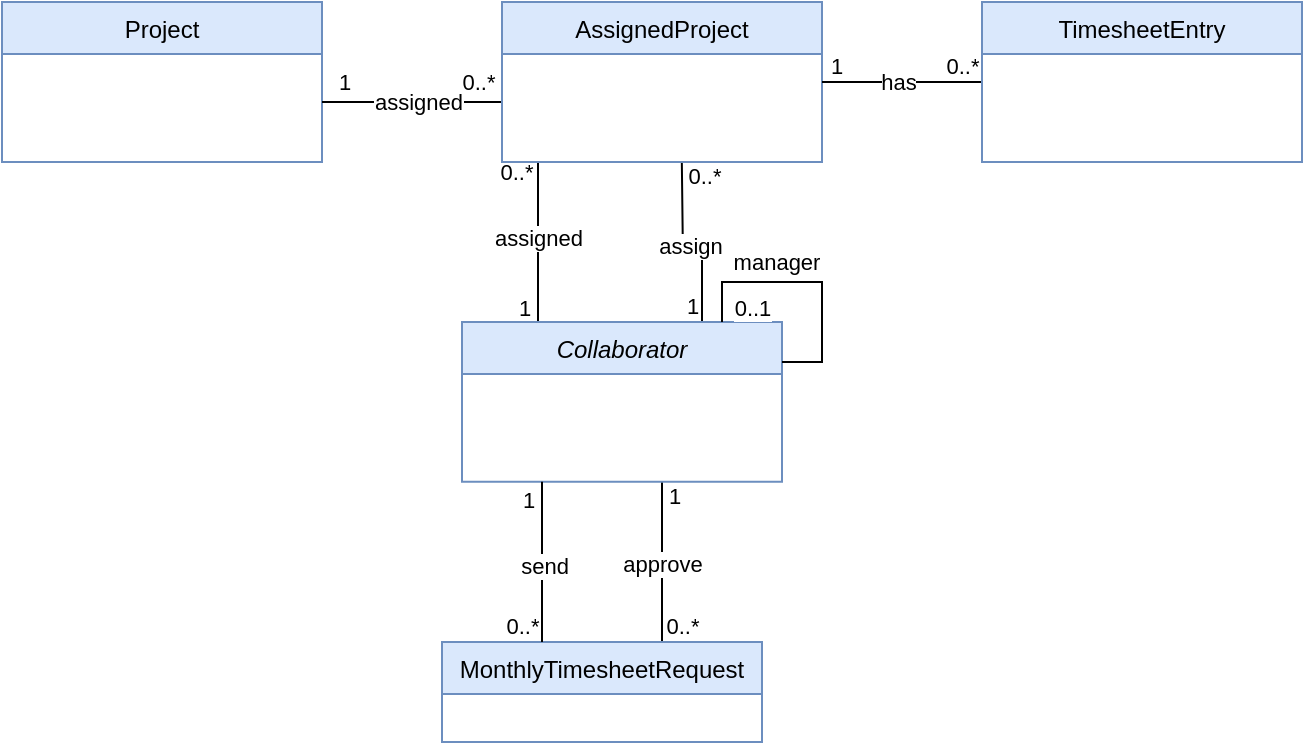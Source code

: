 <mxfile version="21.7.5" type="github">
  <diagram id="C5RBs43oDa-KdzZeNtuy" name="Page-1">
    <mxGraphModel dx="1007" dy="567" grid="1" gridSize="10" guides="1" tooltips="1" connect="1" arrows="1" fold="1" page="1" pageScale="1" pageWidth="827" pageHeight="1169" math="0" shadow="0">
      <root>
        <mxCell id="WIyWlLk6GJQsqaUBKTNV-0" />
        <mxCell id="WIyWlLk6GJQsqaUBKTNV-1" parent="WIyWlLk6GJQsqaUBKTNV-0" />
        <mxCell id="8Ijqcef0fHowgQhYwS5n-9" style="edgeStyle=orthogonalEdgeStyle;rounded=0;orthogonalLoop=1;jettySize=auto;html=1;strokeColor=default;endArrow=none;endFill=0;" edge="1" parent="WIyWlLk6GJQsqaUBKTNV-1">
          <mxGeometry relative="1" as="geometry">
            <mxPoint x="430" y="389.92" as="sourcePoint" />
            <mxPoint x="430" y="470" as="targetPoint" />
            <Array as="points" />
          </mxGeometry>
        </mxCell>
        <mxCell id="8Ijqcef0fHowgQhYwS5n-12" value="approve" style="edgeLabel;html=1;align=center;verticalAlign=middle;resizable=0;points=[];" vertex="1" connectable="0" parent="8Ijqcef0fHowgQhYwS5n-9">
          <mxGeometry x="0.015" relative="1" as="geometry">
            <mxPoint as="offset" />
          </mxGeometry>
        </mxCell>
        <mxCell id="8Ijqcef0fHowgQhYwS5n-15" value="0..*" style="edgeLabel;html=1;align=center;verticalAlign=middle;resizable=0;points=[];" vertex="1" connectable="0" parent="8Ijqcef0fHowgQhYwS5n-9">
          <mxGeometry x="0.839" y="-1" relative="1" as="geometry">
            <mxPoint x="11" y="-2" as="offset" />
          </mxGeometry>
        </mxCell>
        <mxCell id="8Ijqcef0fHowgQhYwS5n-16" value="1" style="edgeLabel;html=1;align=center;verticalAlign=middle;resizable=0;points=[];" vertex="1" connectable="0" parent="8Ijqcef0fHowgQhYwS5n-9">
          <mxGeometry x="-0.875" relative="1" as="geometry">
            <mxPoint x="6" y="2" as="offset" />
          </mxGeometry>
        </mxCell>
        <mxCell id="8Ijqcef0fHowgQhYwS5n-35" style="edgeStyle=orthogonalEdgeStyle;rounded=0;orthogonalLoop=1;jettySize=auto;html=1;exitX=0.25;exitY=0;exitDx=0;exitDy=0;endArrow=none;endFill=0;" edge="1" parent="WIyWlLk6GJQsqaUBKTNV-1">
          <mxGeometry relative="1" as="geometry">
            <mxPoint x="368" y="230" as="targetPoint" />
            <mxPoint x="368" y="310" as="sourcePoint" />
          </mxGeometry>
        </mxCell>
        <mxCell id="8Ijqcef0fHowgQhYwS5n-37" value="1" style="edgeLabel;html=1;align=center;verticalAlign=middle;resizable=0;points=[];" vertex="1" connectable="0" parent="8Ijqcef0fHowgQhYwS5n-35">
          <mxGeometry x="-0.843" y="-1" relative="1" as="geometry">
            <mxPoint x="-8" y="-1" as="offset" />
          </mxGeometry>
        </mxCell>
        <mxCell id="8Ijqcef0fHowgQhYwS5n-39" value="0..*" style="edgeLabel;html=1;align=center;verticalAlign=middle;resizable=0;points=[];" vertex="1" connectable="0" parent="8Ijqcef0fHowgQhYwS5n-35">
          <mxGeometry x="0.887" y="-1" relative="1" as="geometry">
            <mxPoint x="-12" as="offset" />
          </mxGeometry>
        </mxCell>
        <mxCell id="8Ijqcef0fHowgQhYwS5n-44" value="assigned" style="edgeLabel;html=1;align=center;verticalAlign=middle;resizable=0;points=[];" vertex="1" connectable="0" parent="8Ijqcef0fHowgQhYwS5n-35">
          <mxGeometry x="0.066" relative="1" as="geometry">
            <mxPoint as="offset" />
          </mxGeometry>
        </mxCell>
        <mxCell id="8Ijqcef0fHowgQhYwS5n-41" style="edgeStyle=orthogonalEdgeStyle;rounded=0;orthogonalLoop=1;jettySize=auto;html=1;exitX=0.75;exitY=0;exitDx=0;exitDy=0;endArrow=none;endFill=0;" edge="1" parent="WIyWlLk6GJQsqaUBKTNV-1" source="zkfFHV4jXpPFQw0GAbJ--0">
          <mxGeometry relative="1" as="geometry">
            <mxPoint x="439.913" y="230" as="targetPoint" />
          </mxGeometry>
        </mxCell>
        <mxCell id="8Ijqcef0fHowgQhYwS5n-42" value="0..*" style="edgeLabel;html=1;align=center;verticalAlign=middle;resizable=0;points=[];" vertex="1" connectable="0" parent="8Ijqcef0fHowgQhYwS5n-41">
          <mxGeometry x="0.843" relative="1" as="geometry">
            <mxPoint x="11" as="offset" />
          </mxGeometry>
        </mxCell>
        <mxCell id="8Ijqcef0fHowgQhYwS5n-43" value="1" style="edgeLabel;html=1;align=center;verticalAlign=middle;resizable=0;points=[];" vertex="1" connectable="0" parent="8Ijqcef0fHowgQhYwS5n-41">
          <mxGeometry x="-0.767" y="2" relative="1" as="geometry">
            <mxPoint x="-3" y="2" as="offset" />
          </mxGeometry>
        </mxCell>
        <mxCell id="8Ijqcef0fHowgQhYwS5n-45" value="assign" style="edgeLabel;html=1;align=center;verticalAlign=middle;resizable=0;points=[];" vertex="1" connectable="0" parent="8Ijqcef0fHowgQhYwS5n-41">
          <mxGeometry x="0.016" y="1" relative="1" as="geometry">
            <mxPoint as="offset" />
          </mxGeometry>
        </mxCell>
        <mxCell id="zkfFHV4jXpPFQw0GAbJ--0" value="Collaborator" style="swimlane;fontStyle=2;align=center;verticalAlign=top;childLayout=stackLayout;horizontal=1;startSize=26;horizontalStack=0;resizeParent=1;resizeLast=0;collapsible=1;marginBottom=0;rounded=0;shadow=0;strokeWidth=1;fillColor=#dae8fc;strokeColor=#6c8ebf;" parent="WIyWlLk6GJQsqaUBKTNV-1" vertex="1">
          <mxGeometry x="330" y="310" width="160" height="79.92" as="geometry">
            <mxRectangle x="230" y="140" width="160" height="26" as="alternateBounds" />
          </mxGeometry>
        </mxCell>
        <mxCell id="zkfFHV4jXpPFQw0GAbJ--13" value="MonthlyTimesheetRequest" style="swimlane;fontStyle=0;align=center;verticalAlign=top;childLayout=stackLayout;horizontal=1;startSize=26;horizontalStack=0;resizeParent=1;resizeLast=0;collapsible=1;marginBottom=0;rounded=0;shadow=0;strokeWidth=1;fillColor=#dae8fc;strokeColor=#6c8ebf;" parent="WIyWlLk6GJQsqaUBKTNV-1" vertex="1">
          <mxGeometry x="320" y="470" width="160" height="50" as="geometry">
            <mxRectangle x="340" y="380" width="170" height="26" as="alternateBounds" />
          </mxGeometry>
        </mxCell>
        <mxCell id="8Ijqcef0fHowgQhYwS5n-6" style="edgeStyle=orthogonalEdgeStyle;rounded=0;orthogonalLoop=1;jettySize=auto;html=1;endArrow=none;endFill=0;entryX=1;entryY=0.25;entryDx=0;entryDy=0;" edge="1" parent="WIyWlLk6GJQsqaUBKTNV-1" target="zkfFHV4jXpPFQw0GAbJ--0">
          <mxGeometry relative="1" as="geometry">
            <mxPoint x="460" y="310" as="sourcePoint" />
            <mxPoint x="500" y="330" as="targetPoint" />
            <Array as="points">
              <mxPoint x="460" y="290" />
              <mxPoint x="510" y="290" />
              <mxPoint x="510" y="330" />
            </Array>
          </mxGeometry>
        </mxCell>
        <mxCell id="8Ijqcef0fHowgQhYwS5n-7" value="manager" style="edgeLabel;html=1;align=center;verticalAlign=middle;resizable=0;points=[];" vertex="1" connectable="0" parent="8Ijqcef0fHowgQhYwS5n-6">
          <mxGeometry x="-0.313" y="-1" relative="1" as="geometry">
            <mxPoint x="2" y="-11" as="offset" />
          </mxGeometry>
        </mxCell>
        <mxCell id="8Ijqcef0fHowgQhYwS5n-8" value="0..1" style="edgeLabel;html=1;align=center;verticalAlign=middle;resizable=0;points=[];" vertex="1" connectable="0" parent="8Ijqcef0fHowgQhYwS5n-6">
          <mxGeometry x="-0.913" y="2" relative="1" as="geometry">
            <mxPoint x="17" y="-2" as="offset" />
          </mxGeometry>
        </mxCell>
        <mxCell id="8Ijqcef0fHowgQhYwS5n-10" style="edgeStyle=orthogonalEdgeStyle;rounded=0;orthogonalLoop=1;jettySize=auto;html=1;strokeColor=default;endArrow=none;endFill=0;" edge="1" parent="WIyWlLk6GJQsqaUBKTNV-1">
          <mxGeometry relative="1" as="geometry">
            <mxPoint x="370" y="389.92" as="sourcePoint" />
            <mxPoint x="370" y="470" as="targetPoint" />
            <Array as="points">
              <mxPoint x="370" y="389.92" />
            </Array>
          </mxGeometry>
        </mxCell>
        <mxCell id="8Ijqcef0fHowgQhYwS5n-11" value="send" style="edgeLabel;html=1;align=center;verticalAlign=middle;resizable=0;points=[];" vertex="1" connectable="0" parent="8Ijqcef0fHowgQhYwS5n-10">
          <mxGeometry x="0.041" y="1" relative="1" as="geometry">
            <mxPoint as="offset" />
          </mxGeometry>
        </mxCell>
        <mxCell id="8Ijqcef0fHowgQhYwS5n-13" value="1" style="edgeLabel;html=1;align=center;verticalAlign=middle;resizable=0;points=[];" vertex="1" connectable="0" parent="8Ijqcef0fHowgQhYwS5n-10">
          <mxGeometry x="-0.838" y="-5" relative="1" as="geometry">
            <mxPoint x="-2" y="2" as="offset" />
          </mxGeometry>
        </mxCell>
        <mxCell id="8Ijqcef0fHowgQhYwS5n-14" value="0..*" style="edgeLabel;html=1;align=center;verticalAlign=middle;resizable=0;points=[];" vertex="1" connectable="0" parent="8Ijqcef0fHowgQhYwS5n-10">
          <mxGeometry x="0.859" relative="1" as="geometry">
            <mxPoint x="-10" y="-3" as="offset" />
          </mxGeometry>
        </mxCell>
        <mxCell id="8Ijqcef0fHowgQhYwS5n-17" value="Project" style="swimlane;fontStyle=0;align=center;verticalAlign=top;childLayout=stackLayout;horizontal=1;startSize=26;horizontalStack=0;resizeParent=1;resizeLast=0;collapsible=1;marginBottom=0;rounded=0;shadow=0;strokeWidth=1;fillColor=#dae8fc;strokeColor=#6c8ebf;" vertex="1" parent="WIyWlLk6GJQsqaUBKTNV-1">
          <mxGeometry x="100" y="150" width="160" height="80" as="geometry">
            <mxRectangle x="550" y="140" width="160" height="26" as="alternateBounds" />
          </mxGeometry>
        </mxCell>
        <mxCell id="8Ijqcef0fHowgQhYwS5n-27" style="edgeStyle=orthogonalEdgeStyle;rounded=0;orthogonalLoop=1;jettySize=auto;html=1;endArrow=none;endFill=0;" edge="1" parent="WIyWlLk6GJQsqaUBKTNV-1">
          <mxGeometry relative="1" as="geometry">
            <mxPoint x="350" y="200" as="sourcePoint" />
            <mxPoint x="260" y="200" as="targetPoint" />
            <Array as="points">
              <mxPoint x="290" y="200" />
              <mxPoint x="290" y="200" />
            </Array>
          </mxGeometry>
        </mxCell>
        <mxCell id="8Ijqcef0fHowgQhYwS5n-28" value="1" style="edgeLabel;html=1;align=center;verticalAlign=middle;resizable=0;points=[];" vertex="1" connectable="0" parent="8Ijqcef0fHowgQhYwS5n-27">
          <mxGeometry x="0.969" y="-1" relative="1" as="geometry">
            <mxPoint x="9" y="-9" as="offset" />
          </mxGeometry>
        </mxCell>
        <mxCell id="8Ijqcef0fHowgQhYwS5n-29" value="0..*" style="edgeLabel;html=1;align=center;verticalAlign=middle;resizable=0;points=[];" vertex="1" connectable="0" parent="8Ijqcef0fHowgQhYwS5n-27">
          <mxGeometry x="-0.888" relative="1" as="geometry">
            <mxPoint x="-7" y="-10" as="offset" />
          </mxGeometry>
        </mxCell>
        <mxCell id="8Ijqcef0fHowgQhYwS5n-47" value="assigned" style="edgeLabel;html=1;align=center;verticalAlign=middle;resizable=0;points=[];" vertex="1" connectable="0" parent="8Ijqcef0fHowgQhYwS5n-27">
          <mxGeometry x="-0.146" relative="1" as="geometry">
            <mxPoint x="-4" as="offset" />
          </mxGeometry>
        </mxCell>
        <mxCell id="8Ijqcef0fHowgQhYwS5n-26" value="AssignedProject" style="swimlane;fontStyle=0;align=center;verticalAlign=top;childLayout=stackLayout;horizontal=1;startSize=26;horizontalStack=0;resizeParent=1;resizeLast=0;collapsible=1;marginBottom=0;rounded=0;shadow=0;strokeWidth=1;fillColor=#dae8fc;strokeColor=#6c8ebf;" vertex="1" parent="WIyWlLk6GJQsqaUBKTNV-1">
          <mxGeometry x="350" y="150" width="160" height="80" as="geometry">
            <mxRectangle x="550" y="140" width="160" height="26" as="alternateBounds" />
          </mxGeometry>
        </mxCell>
        <mxCell id="8Ijqcef0fHowgQhYwS5n-32" style="edgeStyle=orthogonalEdgeStyle;rounded=0;orthogonalLoop=1;jettySize=auto;html=1;exitX=0;exitY=0.5;exitDx=0;exitDy=0;entryX=1;entryY=0.5;entryDx=0;entryDy=0;endArrow=none;endFill=0;" edge="1" parent="WIyWlLk6GJQsqaUBKTNV-1" source="8Ijqcef0fHowgQhYwS5n-30" target="8Ijqcef0fHowgQhYwS5n-26">
          <mxGeometry relative="1" as="geometry" />
        </mxCell>
        <mxCell id="8Ijqcef0fHowgQhYwS5n-33" value="1" style="edgeLabel;html=1;align=center;verticalAlign=middle;resizable=0;points=[];" vertex="1" connectable="0" parent="8Ijqcef0fHowgQhYwS5n-32">
          <mxGeometry x="0.718" relative="1" as="geometry">
            <mxPoint x="-5" y="-8" as="offset" />
          </mxGeometry>
        </mxCell>
        <mxCell id="8Ijqcef0fHowgQhYwS5n-34" value="0..*" style="edgeLabel;html=1;align=center;verticalAlign=middle;resizable=0;points=[];" vertex="1" connectable="0" parent="8Ijqcef0fHowgQhYwS5n-32">
          <mxGeometry x="-0.856" relative="1" as="geometry">
            <mxPoint x="-4" y="-8" as="offset" />
          </mxGeometry>
        </mxCell>
        <mxCell id="8Ijqcef0fHowgQhYwS5n-46" value="has" style="edgeLabel;html=1;align=center;verticalAlign=middle;resizable=0;points=[];" vertex="1" connectable="0" parent="8Ijqcef0fHowgQhYwS5n-32">
          <mxGeometry x="0.052" relative="1" as="geometry">
            <mxPoint as="offset" />
          </mxGeometry>
        </mxCell>
        <mxCell id="8Ijqcef0fHowgQhYwS5n-30" value="TimesheetEntry" style="swimlane;fontStyle=0;align=center;verticalAlign=top;childLayout=stackLayout;horizontal=1;startSize=26;horizontalStack=0;resizeParent=1;resizeLast=0;collapsible=1;marginBottom=0;rounded=0;shadow=0;strokeWidth=1;fillColor=#dae8fc;strokeColor=#6c8ebf;" vertex="1" parent="WIyWlLk6GJQsqaUBKTNV-1">
          <mxGeometry x="590" y="150" width="160" height="80" as="geometry">
            <mxRectangle x="550" y="140" width="160" height="26" as="alternateBounds" />
          </mxGeometry>
        </mxCell>
      </root>
    </mxGraphModel>
  </diagram>
</mxfile>
